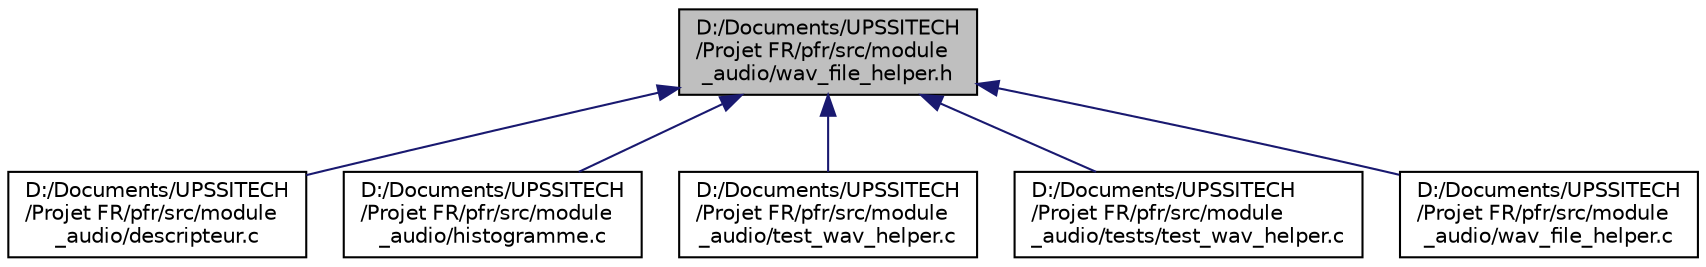digraph "D:/Documents/UPSSITECH/Projet FR/pfr/src/module_audio/wav_file_helper.h"
{
  edge [fontname="Helvetica",fontsize="10",labelfontname="Helvetica",labelfontsize="10"];
  node [fontname="Helvetica",fontsize="10",shape=record];
  Node1 [label="D:/Documents/UPSSITECH\l/Projet FR/pfr/src/module\l_audio/wav_file_helper.h",height=0.2,width=0.4,color="black", fillcolor="grey75", style="filled", fontcolor="black"];
  Node1 -> Node2 [dir="back",color="midnightblue",fontsize="10",style="solid",fontname="Helvetica"];
  Node2 [label="D:/Documents/UPSSITECH\l/Projet FR/pfr/src/module\l_audio/descripteur.c",height=0.2,width=0.4,color="black", fillcolor="white", style="filled",URL="$module__audio_2descripteur_8c.html"];
  Node1 -> Node3 [dir="back",color="midnightblue",fontsize="10",style="solid",fontname="Helvetica"];
  Node3 [label="D:/Documents/UPSSITECH\l/Projet FR/pfr/src/module\l_audio/histogramme.c",height=0.2,width=0.4,color="black", fillcolor="white", style="filled",URL="$histogramme_8c.html",tooltip="L&#39;ensemble de fichier histogramme.h et histogramme.c sont là pour donner au programme principal un en..."];
  Node1 -> Node4 [dir="back",color="midnightblue",fontsize="10",style="solid",fontname="Helvetica"];
  Node4 [label="D:/Documents/UPSSITECH\l/Projet FR/pfr/src/module\l_audio/test_wav_helper.c",height=0.2,width=0.4,color="black", fillcolor="white", style="filled",URL="$test__wav__helper_8c.html"];
  Node1 -> Node5 [dir="back",color="midnightblue",fontsize="10",style="solid",fontname="Helvetica"];
  Node5 [label="D:/Documents/UPSSITECH\l/Projet FR/pfr/src/module\l_audio/tests/test_wav_helper.c",height=0.2,width=0.4,color="black", fillcolor="white", style="filled",URL="$tests_2test__wav__helper_8c.html"];
  Node1 -> Node6 [dir="back",color="midnightblue",fontsize="10",style="solid",fontname="Helvetica"];
  Node6 [label="D:/Documents/UPSSITECH\l/Projet FR/pfr/src/module\l_audio/wav_file_helper.c",height=0.2,width=0.4,color="black", fillcolor="white", style="filled",URL="$wav__file__helper_8c.html",tooltip="Petit outil permettant de récupérer des informations présentes dans l&#39;entête du fichier au format WAV..."];
}
